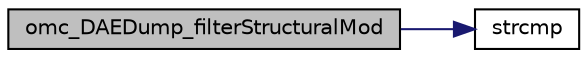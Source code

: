 digraph "omc_DAEDump_filterStructuralMod"
{
  edge [fontname="Helvetica",fontsize="10",labelfontname="Helvetica",labelfontsize="10"];
  node [fontname="Helvetica",fontsize="10",shape=record];
  rankdir="LR";
  Node2967 [label="omc_DAEDump_filterStructuralMod",height=0.2,width=0.4,color="black", fillcolor="grey75", style="filled", fontcolor="black"];
  Node2967 -> Node2968 [color="midnightblue",fontsize="10",style="solid",fontname="Helvetica"];
  Node2968 [label="strcmp",height=0.2,width=0.4,color="black", fillcolor="white", style="filled",URL="$db/d13/_c_vode_get_8m.html#ab022bbe018438998408fda94a327a547"];
}
